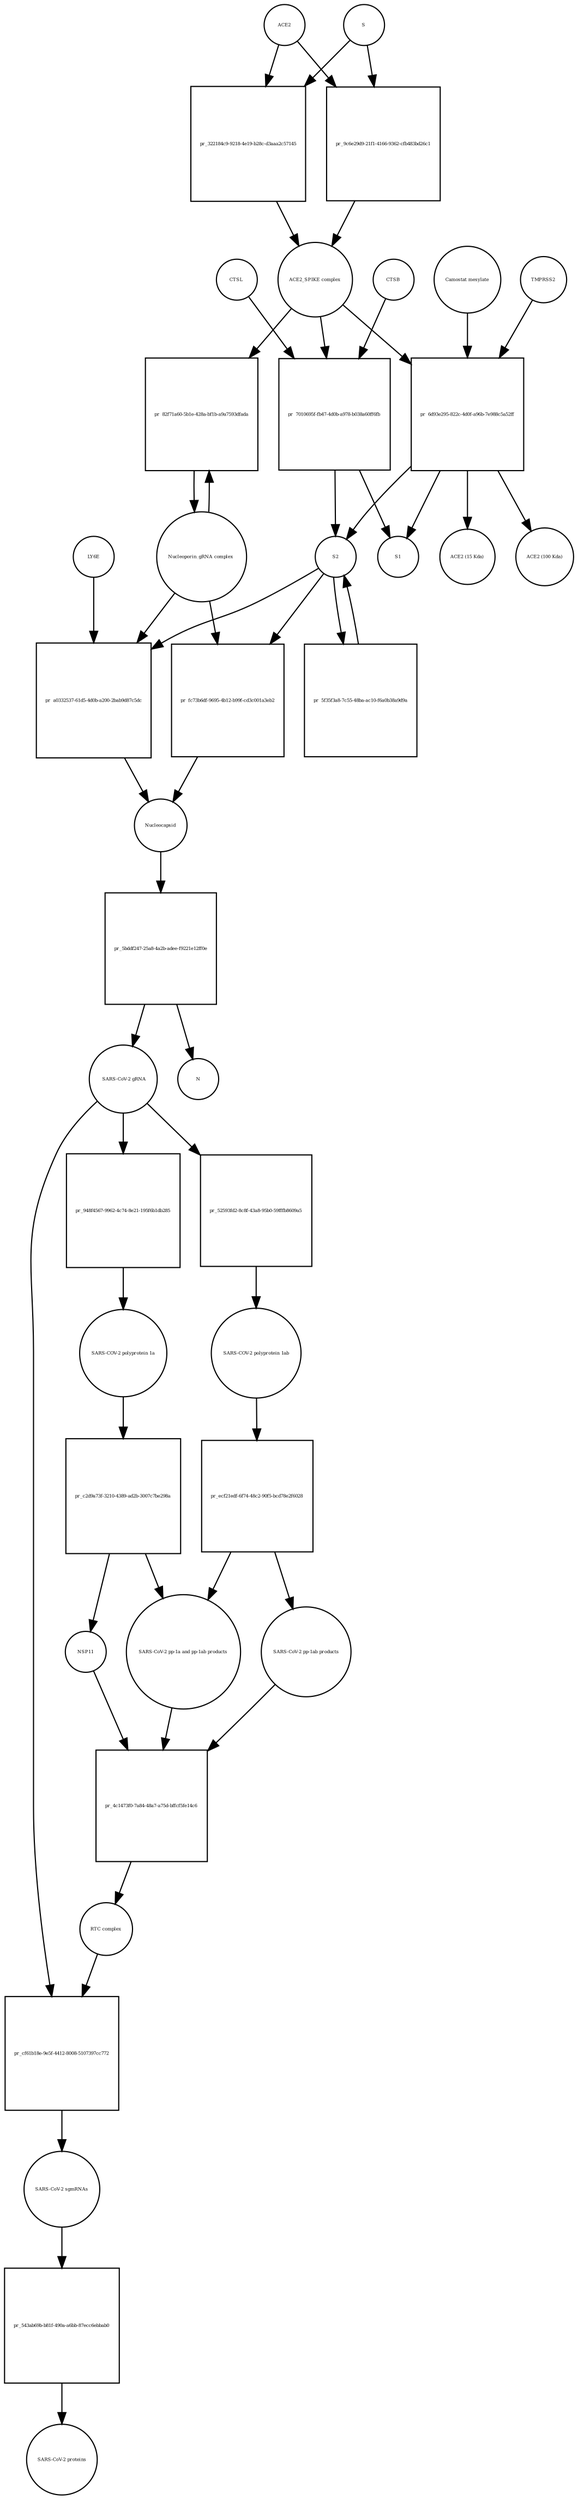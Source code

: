 strict digraph  {
ACE2 [annotation="", bipartite=0, cls=macromolecule, fontsize=4, label=ACE2, shape=circle];
"pr_322184c9-9218-4e19-b28c-d3aaa2c57145" [annotation="", bipartite=1, cls=process, fontsize=4, label="pr_322184c9-9218-4e19-b28c-d3aaa2c57145", shape=square];
"ACE2_SPIKE complex" [annotation="", bipartite=0, cls=complex, fontsize=4, label="ACE2_SPIKE complex", shape=circle];
S [annotation="", bipartite=0, cls="macromolecule multimer", fontsize=4, label=S, shape=circle];
"Nucleoporin_gRNA complex " [annotation="", bipartite=0, cls=complex, fontsize=4, label="Nucleoporin_gRNA complex ", shape=circle];
"pr_82f71a60-5b1e-428a-bf1b-a9a7593dfada" [annotation="", bipartite=1, cls=process, fontsize=4, label="pr_82f71a60-5b1e-428a-bf1b-a9a7593dfada", shape=square];
"pr_7010695f-fb47-4d0b-a978-b038a60ff6fb" [annotation="", bipartite=1, cls=process, fontsize=4, label="pr_7010695f-fb47-4d0b-a978-b038a60ff6fb", shape=square];
S2 [annotation="", bipartite=0, cls=macromolecule, fontsize=4, label=S2, shape=circle];
CTSB [annotation="", bipartite=0, cls=macromolecule, fontsize=4, label=CTSB, shape=circle];
CTSL [annotation="", bipartite=0, cls=macromolecule, fontsize=4, label=CTSL, shape=circle];
S1 [annotation="", bipartite=0, cls=macromolecule, fontsize=4, label=S1, shape=circle];
"pr_6d93e295-822c-4d0f-a96b-7e988c5a52ff" [annotation="", bipartite=1, cls=process, fontsize=4, label="pr_6d93e295-822c-4d0f-a96b-7e988c5a52ff", shape=square];
TMPRSS2 [annotation="", bipartite=0, cls=macromolecule, fontsize=4, label=TMPRSS2, shape=circle];
"Camostat mesylate" [annotation="urn_miriam_pubchem.compound_2536", bipartite=0, cls="simple chemical", fontsize=4, label="Camostat mesylate", shape=circle];
"ACE2 (15 Kda)" [annotation="", bipartite=0, cls=macromolecule, fontsize=4, label="ACE2 (15 Kda)", shape=circle];
"ACE2 (100 Kda)" [annotation="", bipartite=0, cls=macromolecule, fontsize=4, label="ACE2 (100 Kda)", shape=circle];
"pr_9c6e29d9-21f1-4166-9362-cfb483bd26c1" [annotation="", bipartite=1, cls=process, fontsize=4, label="pr_9c6e29d9-21f1-4166-9362-cfb483bd26c1", shape=square];
"pr_a0332537-61d5-4d0b-a200-2bab9d87c5dc" [annotation="", bipartite=1, cls=process, fontsize=4, label="pr_a0332537-61d5-4d0b-a200-2bab9d87c5dc", shape=square];
Nucleocapsid [annotation="", bipartite=0, cls=complex, fontsize=4, label=Nucleocapsid, shape=circle];
LY6E [annotation="", bipartite=0, cls=macromolecule, fontsize=4, label=LY6E, shape=circle];
"pr_5f35f3a8-7c55-48ba-ac10-f6a0b38a9d9a" [annotation="", bipartite=1, cls=process, fontsize=4, label="pr_5f35f3a8-7c55-48ba-ac10-f6a0b38a9d9a", shape=square];
"pr_fc73b6df-9695-4b12-b99f-cd3c001a3eb2" [annotation="", bipartite=1, cls=process, fontsize=4, label="pr_fc73b6df-9695-4b12-b99f-cd3c001a3eb2", shape=square];
" SARS-CoV-2 gRNA" [annotation="", bipartite=0, cls="nucleic acid feature", fontsize=4, label=" SARS-CoV-2 gRNA", shape=circle];
"pr_52593fd2-8c8f-43a8-95b0-59fffb8609a5" [annotation="", bipartite=1, cls=process, fontsize=4, label="pr_52593fd2-8c8f-43a8-95b0-59fffb8609a5", shape=square];
"SARS-COV-2 polyprotein 1ab" [annotation="", bipartite=0, cls=macromolecule, fontsize=4, label="SARS-COV-2 polyprotein 1ab", shape=circle];
"pr_5bddf247-25a8-4a2b-adee-f9221e12ff0e" [annotation="", bipartite=1, cls=process, fontsize=4, label="pr_5bddf247-25a8-4a2b-adee-f9221e12ff0e", shape=square];
N [annotation="", bipartite=0, cls=macromolecule, fontsize=4, label=N, shape=circle];
"pr_cf61b18e-9e5f-4412-8008-5107397cc772" [annotation="", bipartite=1, cls=process, fontsize=4, label="pr_cf61b18e-9e5f-4412-8008-5107397cc772", shape=square];
"SARS-CoV-2 sgmRNAs" [annotation="", bipartite=0, cls=complex, fontsize=4, label="SARS-CoV-2 sgmRNAs", shape=circle];
"RTC complex" [annotation="", bipartite=0, cls=complex, fontsize=4, label="RTC complex", shape=circle];
"pr_543ab69b-b81f-490a-a6bb-87ecc6ebbab0" [annotation="", bipartite=1, cls=process, fontsize=4, label="pr_543ab69b-b81f-490a-a6bb-87ecc6ebbab0", shape=square];
"SARS-CoV-2 proteins" [annotation="", bipartite=0, cls=complex, fontsize=4, label="SARS-CoV-2 proteins", shape=circle];
"pr_ecf21edf-6f74-48c2-90f5-bcd78e2f6028" [annotation="", bipartite=1, cls=process, fontsize=4, label="pr_ecf21edf-6f74-48c2-90f5-bcd78e2f6028", shape=square];
"SARS-CoV-2 pp-1ab products" [annotation="", bipartite=0, cls=complex, fontsize=4, label="SARS-CoV-2 pp-1ab products", shape=circle];
"SARS-CoV-2 pp-1a and pp-1ab products" [annotation="", bipartite=0, cls=complex, fontsize=4, label="SARS-CoV-2 pp-1a and pp-1ab products", shape=circle];
"pr_4c1473f0-7a84-48a7-a75d-bffcf5fe14c6" [annotation="", bipartite=1, cls=process, fontsize=4, label="pr_4c1473f0-7a84-48a7-a75d-bffcf5fe14c6", shape=square];
NSP11 [annotation="", bipartite=0, cls=macromolecule, fontsize=4, label=NSP11, shape=circle];
"SARS-COV-2 polyprotein 1a" [annotation="", bipartite=0, cls=macromolecule, fontsize=4, label="SARS-COV-2 polyprotein 1a", shape=circle];
"pr_c2d9a73f-3210-4389-ad2b-3007c7be298a" [annotation="", bipartite=1, cls=process, fontsize=4, label="pr_c2d9a73f-3210-4389-ad2b-3007c7be298a", shape=square];
"pr_948f4567-9962-4c74-8e21-195f6b1db285" [annotation="", bipartite=1, cls=process, fontsize=4, label="pr_948f4567-9962-4c74-8e21-195f6b1db285", shape=square];
ACE2 -> "pr_322184c9-9218-4e19-b28c-d3aaa2c57145"  [annotation="", interaction_type=consumption];
ACE2 -> "pr_9c6e29d9-21f1-4166-9362-cfb483bd26c1"  [annotation="", interaction_type=consumption];
"pr_322184c9-9218-4e19-b28c-d3aaa2c57145" -> "ACE2_SPIKE complex"  [annotation="", interaction_type=production];
"ACE2_SPIKE complex" -> "pr_82f71a60-5b1e-428a-bf1b-a9a7593dfada"  [annotation="urn_miriam_pubmed_32142651|urn_miriam_pubmed_32094589", interaction_type=stimulation];
"ACE2_SPIKE complex" -> "pr_7010695f-fb47-4d0b-a978-b038a60ff6fb"  [annotation="", interaction_type=consumption];
"ACE2_SPIKE complex" -> "pr_6d93e295-822c-4d0f-a96b-7e988c5a52ff"  [annotation="", interaction_type=consumption];
S -> "pr_322184c9-9218-4e19-b28c-d3aaa2c57145"  [annotation="", interaction_type=consumption];
S -> "pr_9c6e29d9-21f1-4166-9362-cfb483bd26c1"  [annotation="", interaction_type=consumption];
"Nucleoporin_gRNA complex " -> "pr_82f71a60-5b1e-428a-bf1b-a9a7593dfada"  [annotation="", interaction_type=consumption];
"Nucleoporin_gRNA complex " -> "pr_a0332537-61d5-4d0b-a200-2bab9d87c5dc"  [annotation="", interaction_type=consumption];
"Nucleoporin_gRNA complex " -> "pr_fc73b6df-9695-4b12-b99f-cd3c001a3eb2"  [annotation="", interaction_type=consumption];
"pr_82f71a60-5b1e-428a-bf1b-a9a7593dfada" -> "Nucleoporin_gRNA complex "  [annotation="", interaction_type=production];
"pr_7010695f-fb47-4d0b-a978-b038a60ff6fb" -> S2  [annotation="", interaction_type=production];
"pr_7010695f-fb47-4d0b-a978-b038a60ff6fb" -> S1  [annotation="", interaction_type=production];
S2 -> "pr_a0332537-61d5-4d0b-a200-2bab9d87c5dc"  [annotation="urn_miriam_doi_10.1101%2F2020.03.05.979260|urn_miriam_doi_10.1101%2F2020.04.02.021469", interaction_type=stimulation];
S2 -> "pr_5f35f3a8-7c55-48ba-ac10-f6a0b38a9d9a"  [annotation="", interaction_type=consumption];
S2 -> "pr_fc73b6df-9695-4b12-b99f-cd3c001a3eb2"  [annotation="", interaction_type=stimulation];
CTSB -> "pr_7010695f-fb47-4d0b-a978-b038a60ff6fb"  [annotation=urn_miriam_pubmed_32142651, interaction_type=catalysis];
CTSL -> "pr_7010695f-fb47-4d0b-a978-b038a60ff6fb"  [annotation=urn_miriam_pubmed_32142651, interaction_type=catalysis];
"pr_6d93e295-822c-4d0f-a96b-7e988c5a52ff" -> S2  [annotation="", interaction_type=production];
"pr_6d93e295-822c-4d0f-a96b-7e988c5a52ff" -> S1  [annotation="", interaction_type=production];
"pr_6d93e295-822c-4d0f-a96b-7e988c5a52ff" -> "ACE2 (15 Kda)"  [annotation="", interaction_type=production];
"pr_6d93e295-822c-4d0f-a96b-7e988c5a52ff" -> "ACE2 (100 Kda)"  [annotation="", interaction_type=production];
TMPRSS2 -> "pr_6d93e295-822c-4d0f-a96b-7e988c5a52ff"  [annotation="urn_miriam_pubmed_32142651|urn_miriam_pubmed_32094589|urn_miriam_pubmed_24227843", interaction_type=catalysis];
"Camostat mesylate" -> "pr_6d93e295-822c-4d0f-a96b-7e988c5a52ff"  [annotation="urn_miriam_pubmed_32142651|urn_miriam_pubmed_32094589|urn_miriam_pubmed_24227843", interaction_type=inhibition];
"pr_9c6e29d9-21f1-4166-9362-cfb483bd26c1" -> "ACE2_SPIKE complex"  [annotation="", interaction_type=production];
"pr_a0332537-61d5-4d0b-a200-2bab9d87c5dc" -> Nucleocapsid  [annotation="", interaction_type=production];
Nucleocapsid -> "pr_5bddf247-25a8-4a2b-adee-f9221e12ff0e"  [annotation="", interaction_type=consumption];
LY6E -> "pr_a0332537-61d5-4d0b-a200-2bab9d87c5dc"  [annotation="urn_miriam_doi_10.1101%2F2020.03.05.979260|urn_miriam_doi_10.1101%2F2020.04.02.021469", interaction_type=inhibition];
"pr_5f35f3a8-7c55-48ba-ac10-f6a0b38a9d9a" -> S2  [annotation="", interaction_type=production];
"pr_fc73b6df-9695-4b12-b99f-cd3c001a3eb2" -> Nucleocapsid  [annotation="", interaction_type=production];
" SARS-CoV-2 gRNA" -> "pr_52593fd2-8c8f-43a8-95b0-59fffb8609a5"  [annotation="", interaction_type=consumption];
" SARS-CoV-2 gRNA" -> "pr_cf61b18e-9e5f-4412-8008-5107397cc772"  [annotation="", interaction_type=consumption];
" SARS-CoV-2 gRNA" -> "pr_948f4567-9962-4c74-8e21-195f6b1db285"  [annotation="", interaction_type=consumption];
"pr_52593fd2-8c8f-43a8-95b0-59fffb8609a5" -> "SARS-COV-2 polyprotein 1ab"  [annotation="", interaction_type=production];
"SARS-COV-2 polyprotein 1ab" -> "pr_ecf21edf-6f74-48c2-90f5-bcd78e2f6028"  [annotation=urn_miriam_pubmed_31226023, interaction_type=catalysis];
"pr_5bddf247-25a8-4a2b-adee-f9221e12ff0e" -> " SARS-CoV-2 gRNA"  [annotation="", interaction_type=production];
"pr_5bddf247-25a8-4a2b-adee-f9221e12ff0e" -> N  [annotation="", interaction_type=production];
"pr_cf61b18e-9e5f-4412-8008-5107397cc772" -> "SARS-CoV-2 sgmRNAs"  [annotation="", interaction_type=production];
"SARS-CoV-2 sgmRNAs" -> "pr_543ab69b-b81f-490a-a6bb-87ecc6ebbab0"  [annotation="", interaction_type=consumption];
"RTC complex" -> "pr_cf61b18e-9e5f-4412-8008-5107397cc772"  [annotation=urn_miriam_pubmed_31226023, interaction_type="necessary stimulation"];
"pr_543ab69b-b81f-490a-a6bb-87ecc6ebbab0" -> "SARS-CoV-2 proteins"  [annotation="", interaction_type=production];
"pr_ecf21edf-6f74-48c2-90f5-bcd78e2f6028" -> "SARS-CoV-2 pp-1ab products"  [annotation="", interaction_type=production];
"pr_ecf21edf-6f74-48c2-90f5-bcd78e2f6028" -> "SARS-CoV-2 pp-1a and pp-1ab products"  [annotation="", interaction_type=production];
"SARS-CoV-2 pp-1ab products" -> "pr_4c1473f0-7a84-48a7-a75d-bffcf5fe14c6"  [annotation="", interaction_type=consumption];
"SARS-CoV-2 pp-1a and pp-1ab products" -> "pr_4c1473f0-7a84-48a7-a75d-bffcf5fe14c6"  [annotation="", interaction_type=consumption];
"pr_4c1473f0-7a84-48a7-a75d-bffcf5fe14c6" -> "RTC complex"  [annotation="", interaction_type=production];
NSP11 -> "pr_4c1473f0-7a84-48a7-a75d-bffcf5fe14c6"  [annotation="", interaction_type=consumption];
"SARS-COV-2 polyprotein 1a" -> "pr_c2d9a73f-3210-4389-ad2b-3007c7be298a"  [annotation=urn_miriam_pubmed_31226023, interaction_type=catalysis];
"pr_c2d9a73f-3210-4389-ad2b-3007c7be298a" -> NSP11  [annotation="", interaction_type=production];
"pr_c2d9a73f-3210-4389-ad2b-3007c7be298a" -> "SARS-CoV-2 pp-1a and pp-1ab products"  [annotation="", interaction_type=production];
"pr_948f4567-9962-4c74-8e21-195f6b1db285" -> "SARS-COV-2 polyprotein 1a"  [annotation="", interaction_type=production];
}
